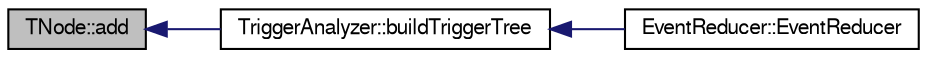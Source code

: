 digraph "TNode::add"
{
  bgcolor="transparent";
  edge [fontname="FreeSans",fontsize="10",labelfontname="FreeSans",labelfontsize="10"];
  node [fontname="FreeSans",fontsize="10",shape=record];
  rankdir="LR";
  Node1 [label="TNode::add",height=0.2,width=0.4,color="black", fillcolor="grey75", style="filled" fontcolor="black"];
  Node1 -> Node2 [dir="back",color="midnightblue",fontsize="10",style="solid",fontname="FreeSans"];
  Node2 [label="TriggerAnalyzer::buildTriggerTree",height=0.2,width=0.4,color="black",URL="$d6/deb/classTriggerAnalyzer.html#adbe21c345df4405cea2e4e1d334e8253"];
  Node2 -> Node3 [dir="back",color="midnightblue",fontsize="10",style="solid",fontname="FreeSans"];
  Node3 [label="EventReducer::EventReducer",height=0.2,width=0.4,color="black",URL="$d5/dda/classEventReducer.html#a561a06dc56cee12696d12ba18d207433"];
}
